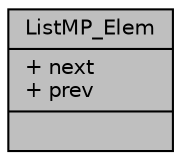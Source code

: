 digraph "ListMP_Elem"
{
  edge [fontname="Helvetica",fontsize="10",labelfontname="Helvetica",labelfontsize="10"];
  node [fontname="Helvetica",fontsize="10",shape=record];
  Node1 [label="{ListMP_Elem\n|+ next\l+ prev\l|}",height=0.2,width=0.4,color="black", fillcolor="grey75", style="filled", fontcolor="black"];
}
